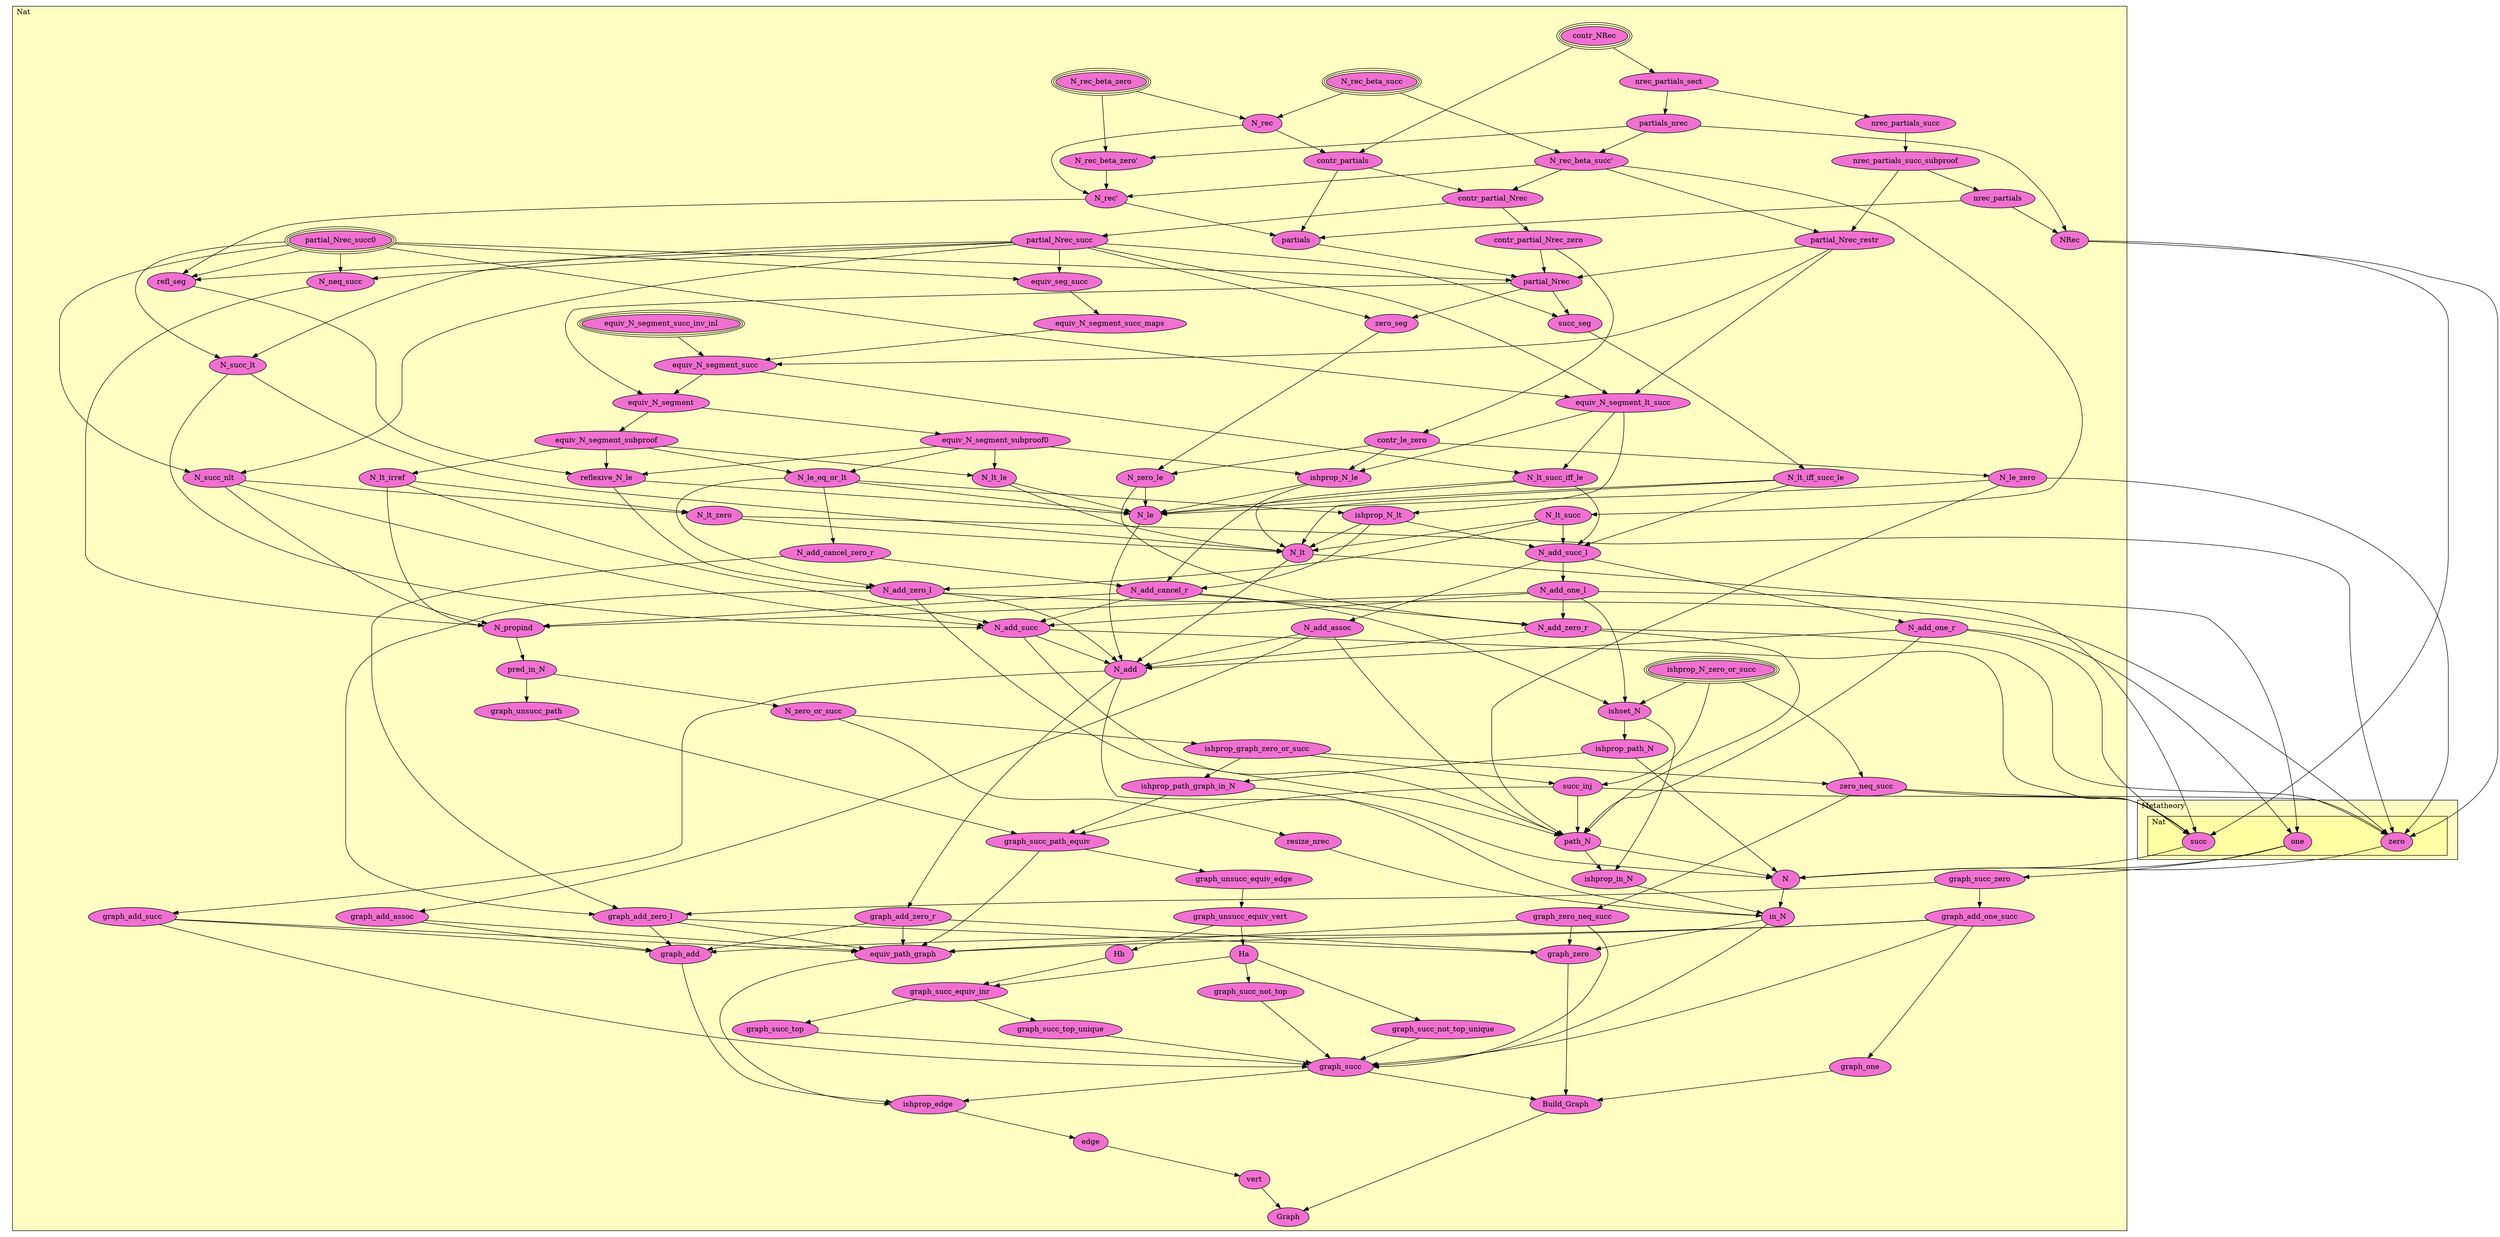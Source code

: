digraph HoTT_Metatheory_Nat {
  graph [ratio=0.5]
  node [style=filled]
Nat_contr_NRec [label="contr_NRec", URL=<Nat.html#contr_NRec>, peripheries=3, fillcolor="#F070D1"] ;
Nat_nrec_partials_sect [label="nrec_partials_sect", URL=<Nat.html#nrec_partials_sect>, fillcolor="#F070D1"] ;
Nat_partials_nrec [label="partials_nrec", URL=<Nat.html#partials_nrec>, fillcolor="#F070D1"] ;
Nat_nrec_partials_succ [label="nrec_partials_succ", URL=<Nat.html#nrec_partials_succ>, fillcolor="#F070D1"] ;
Nat_nrec_partials_succ_subproof [label="nrec_partials_succ_subproof", URL=<Nat.html#nrec_partials_succ_subproof>, fillcolor="#F070D1"] ;
Nat_nrec_partials [label="nrec_partials", URL=<Nat.html#nrec_partials>, fillcolor="#F070D1"] ;
Nat_NRec [label="NRec", URL=<Nat.html#NRec>, fillcolor="#F070D1"] ;
Nat_N_rec_beta_succ [label="N_rec_beta_succ", URL=<Nat.html#N_rec_beta_succ>, peripheries=3, fillcolor="#F070D1"] ;
Nat_N_rec_beta_zero [label="N_rec_beta_zero", URL=<Nat.html#N_rec_beta_zero>, peripheries=3, fillcolor="#F070D1"] ;
Nat_N_rec [label="N_rec", URL=<Nat.html#N_rec>, fillcolor="#F070D1"] ;
Nat_N_rec_beta_succ_ [label="N_rec_beta_succ'", URL=<Nat.html#N_rec_beta_succ'>, fillcolor="#F070D1"] ;
Nat_N_rec_beta_zero_ [label="N_rec_beta_zero'", URL=<Nat.html#N_rec_beta_zero'>, fillcolor="#F070D1"] ;
Nat_N_rec_ [label="N_rec'", URL=<Nat.html#N_rec'>, fillcolor="#F070D1"] ;
Nat_contr_partials [label="contr_partials", URL=<Nat.html#contr_partials>, fillcolor="#F070D1"] ;
Nat_partials [label="partials", URL=<Nat.html#partials>, fillcolor="#F070D1"] ;
Nat_partial_Nrec_restr [label="partial_Nrec_restr", URL=<Nat.html#partial_Nrec_restr>, fillcolor="#F070D1"] ;
Nat_contr_partial_Nrec [label="contr_partial_Nrec", URL=<Nat.html#contr_partial_Nrec>, fillcolor="#F070D1"] ;
Nat_partial_Nrec_succ [label="partial_Nrec_succ", URL=<Nat.html#partial_Nrec_succ>, fillcolor="#F070D1"] ;
Nat_partial_Nrec_succ0 [label="partial_Nrec_succ0", URL=<Nat.html#partial_Nrec_succ0>, peripheries=3, fillcolor="#F070D1"] ;
Nat_equiv_seg_succ [label="equiv_seg_succ", URL=<Nat.html#equiv_seg_succ>, fillcolor="#F070D1"] ;
Nat_equiv_N_segment_succ_maps [label="equiv_N_segment_succ_maps", URL=<Nat.html#equiv_N_segment_succ_maps>, fillcolor="#F070D1"] ;
Nat_contr_partial_Nrec_zero [label="contr_partial_Nrec_zero", URL=<Nat.html#contr_partial_Nrec_zero>, fillcolor="#F070D1"] ;
Nat_partial_Nrec [label="partial_Nrec", URL=<Nat.html#partial_Nrec>, fillcolor="#F070D1"] ;
Nat_refl_seg [label="refl_seg", URL=<Nat.html#refl_seg>, fillcolor="#F070D1"] ;
Nat_succ_seg [label="succ_seg", URL=<Nat.html#succ_seg>, fillcolor="#F070D1"] ;
Nat_zero_seg [label="zero_seg", URL=<Nat.html#zero_seg>, fillcolor="#F070D1"] ;
Nat_equiv_N_segment_lt_succ [label="equiv_N_segment_lt_succ", URL=<Nat.html#equiv_N_segment_lt_succ>, fillcolor="#F070D1"] ;
Nat_equiv_N_segment_succ_inv_inl [label="equiv_N_segment_succ_inv_inl", URL=<Nat.html#equiv_N_segment_succ_inv_inl>, peripheries=3, fillcolor="#F070D1"] ;
Nat_equiv_N_segment_succ [label="equiv_N_segment_succ", URL=<Nat.html#equiv_N_segment_succ>, fillcolor="#F070D1"] ;
Nat_equiv_N_segment [label="equiv_N_segment", URL=<Nat.html#equiv_N_segment>, fillcolor="#F070D1"] ;
Nat_equiv_N_segment_subproof0 [label="equiv_N_segment_subproof0", URL=<Nat.html#equiv_N_segment_subproof0>, fillcolor="#F070D1"] ;
Nat_equiv_N_segment_subproof [label="equiv_N_segment_subproof", URL=<Nat.html#equiv_N_segment_subproof>, fillcolor="#F070D1"] ;
Nat_N_lt_succ_iff_le [label="N_lt_succ_iff_le", URL=<Nat.html#N_lt_succ_iff_le>, fillcolor="#F070D1"] ;
Nat_N_lt_iff_succ_le [label="N_lt_iff_succ_le", URL=<Nat.html#N_lt_iff_succ_le>, fillcolor="#F070D1"] ;
Nat_N_lt_le [label="N_lt_le", URL=<Nat.html#N_lt_le>, fillcolor="#F070D1"] ;
Nat_N_succ_lt [label="N_succ_lt", URL=<Nat.html#N_succ_lt>, fillcolor="#F070D1"] ;
Nat_N_lt_succ [label="N_lt_succ", URL=<Nat.html#N_lt_succ>, fillcolor="#F070D1"] ;
Nat_N_succ_nlt [label="N_succ_nlt", URL=<Nat.html#N_succ_nlt>, fillcolor="#F070D1"] ;
Nat_N_le_eq_or_lt [label="N_le_eq_or_lt", URL=<Nat.html#N_le_eq_or_lt>, fillcolor="#F070D1"] ;
Nat_N_lt_irref [label="N_lt_irref", URL=<Nat.html#N_lt_irref>, fillcolor="#F070D1"] ;
Nat_N_lt_zero [label="N_lt_zero", URL=<Nat.html#N_lt_zero>, fillcolor="#F070D1"] ;
Nat_ishprop_N_lt [label="ishprop_N_lt", URL=<Nat.html#ishprop_N_lt>, fillcolor="#F070D1"] ;
Nat_N_lt [label="N_lt", URL=<Nat.html#N_lt>, fillcolor="#F070D1"] ;
Nat_reflexive_N_le [label="reflexive_N_le", URL=<Nat.html#reflexive_N_le>, fillcolor="#F070D1"] ;
Nat_contr_le_zero [label="contr_le_zero", URL=<Nat.html#contr_le_zero>, fillcolor="#F070D1"] ;
Nat_N_le_zero [label="N_le_zero", URL=<Nat.html#N_le_zero>, fillcolor="#F070D1"] ;
Nat_N_zero_le [label="N_zero_le", URL=<Nat.html#N_zero_le>, fillcolor="#F070D1"] ;
Nat_ishprop_N_le [label="ishprop_N_le", URL=<Nat.html#ishprop_N_le>, fillcolor="#F070D1"] ;
Nat_N_le [label="N_le", URL=<Nat.html#N_le>, fillcolor="#F070D1"] ;
Nat_N_add_succ_l [label="N_add_succ_l", URL=<Nat.html#N_add_succ_l>, fillcolor="#F070D1"] ;
Nat_N_add_one_l [label="N_add_one_l", URL=<Nat.html#N_add_one_l>, fillcolor="#F070D1"] ;
Nat_N_add_one_r [label="N_add_one_r", URL=<Nat.html#N_add_one_r>, fillcolor="#F070D1"] ;
Nat_N_add_cancel_zero_r [label="N_add_cancel_zero_r", URL=<Nat.html#N_add_cancel_zero_r>, fillcolor="#F070D1"] ;
Nat_N_add_cancel_r [label="N_add_cancel_r", URL=<Nat.html#N_add_cancel_r>, fillcolor="#F070D1"] ;
Nat_N_add_assoc [label="N_add_assoc", URL=<Nat.html#N_add_assoc>, fillcolor="#F070D1"] ;
Nat_N_add_succ [label="N_add_succ", URL=<Nat.html#N_add_succ>, fillcolor="#F070D1"] ;
Nat_N_add_zero_r [label="N_add_zero_r", URL=<Nat.html#N_add_zero_r>, fillcolor="#F070D1"] ;
Nat_N_add_zero_l [label="N_add_zero_l", URL=<Nat.html#N_add_zero_l>, fillcolor="#F070D1"] ;
Nat_N_add [label="N_add", URL=<Nat.html#N_add>, fillcolor="#F070D1"] ;
Metatheory_Nat_one [label="one", URL=<Metatheory.html#Nat.one>, fillcolor="#F070D1"] ;
Nat_graph_succ_zero [label="graph_succ_zero", URL=<Nat.html#graph_succ_zero>, fillcolor="#F070D1"] ;
Nat_graph_add_one_succ [label="graph_add_one_succ", URL=<Nat.html#graph_add_one_succ>, fillcolor="#F070D1"] ;
Nat_graph_one [label="graph_one", URL=<Nat.html#graph_one>, fillcolor="#F070D1"] ;
Nat_graph_add_assoc [label="graph_add_assoc", URL=<Nat.html#graph_add_assoc>, fillcolor="#F070D1"] ;
Nat_graph_add_succ [label="graph_add_succ", URL=<Nat.html#graph_add_succ>, fillcolor="#F070D1"] ;
Nat_graph_add_zero_l [label="graph_add_zero_l", URL=<Nat.html#graph_add_zero_l>, fillcolor="#F070D1"] ;
Nat_graph_add_zero_r [label="graph_add_zero_r", URL=<Nat.html#graph_add_zero_r>, fillcolor="#F070D1"] ;
Nat_graph_add [label="graph_add", URL=<Nat.html#graph_add>, fillcolor="#F070D1"] ;
Nat_N_neq_succ [label="N_neq_succ", URL=<Nat.html#N_neq_succ>, fillcolor="#F070D1"] ;
Nat_N_propind [label="N_propind", URL=<Nat.html#N_propind>, fillcolor="#F070D1"] ;
Nat_pred_in_N [label="pred_in_N", URL=<Nat.html#pred_in_N>, fillcolor="#F070D1"] ;
Nat_N_zero_or_succ [label="N_zero_or_succ", URL=<Nat.html#N_zero_or_succ>, fillcolor="#F070D1"] ;
Nat_ishprop_N_zero_or_succ [label="ishprop_N_zero_or_succ", URL=<Nat.html#ishprop_N_zero_or_succ>, peripheries=3, fillcolor="#F070D1"] ;
Nat_ishprop_graph_zero_or_succ [label="ishprop_graph_zero_or_succ", URL=<Nat.html#ishprop_graph_zero_or_succ>, fillcolor="#F070D1"] ;
Nat_resize_nrec [label="resize_nrec", URL=<Nat.html#resize_nrec>, fillcolor="#F070D1"] ;
Nat_zero_neq_succ [label="zero_neq_succ", URL=<Nat.html#zero_neq_succ>, fillcolor="#F070D1"] ;
Nat_graph_zero_neq_succ [label="graph_zero_neq_succ", URL=<Nat.html#graph_zero_neq_succ>, fillcolor="#F070D1"] ;
Nat_ishset_N [label="ishset_N", URL=<Nat.html#ishset_N>, fillcolor="#F070D1"] ;
Nat_ishprop_path_N [label="ishprop_path_N", URL=<Nat.html#ishprop_path_N>, fillcolor="#F070D1"] ;
Nat_ishprop_path_graph_in_N [label="ishprop_path_graph_in_N", URL=<Nat.html#ishprop_path_graph_in_N>, fillcolor="#F070D1"] ;
Nat_succ_inj [label="succ_inj", URL=<Nat.html#succ_inj>, fillcolor="#F070D1"] ;
Metatheory_Nat_succ [label="succ", URL=<Metatheory.html#Nat.succ>, fillcolor="#F070D1"] ;
Metatheory_Nat_zero [label="zero", URL=<Metatheory.html#Nat.zero>, fillcolor="#F070D1"] ;
Nat_path_N [label="path_N", URL=<Nat.html#path_N>, fillcolor="#F070D1"] ;
Nat_N [label="N", URL=<Nat.html#N>, fillcolor="#F070D1"] ;
Nat_ishprop_in_N [label="ishprop_in_N", URL=<Nat.html#ishprop_in_N>, fillcolor="#F070D1"] ;
Nat_in_N [label="in_N", URL=<Nat.html#in_N>, fillcolor="#F070D1"] ;
Nat_graph_unsucc_path [label="graph_unsucc_path", URL=<Nat.html#graph_unsucc_path>, fillcolor="#F070D1"] ;
Nat_graph_succ_path_equiv [label="graph_succ_path_equiv", URL=<Nat.html#graph_succ_path_equiv>, fillcolor="#F070D1"] ;
Nat_graph_unsucc_equiv_edge [label="graph_unsucc_equiv_edge", URL=<Nat.html#graph_unsucc_equiv_edge>, fillcolor="#F070D1"] ;
Nat_graph_unsucc_equiv_vert [label="graph_unsucc_equiv_vert", URL=<Nat.html#graph_unsucc_equiv_vert>, fillcolor="#F070D1"] ;
Nat_Hb [label="Hb", URL=<Nat.html#Hb>, fillcolor="#F070D1"] ;
Nat_Ha [label="Ha", URL=<Nat.html#Ha>, fillcolor="#F070D1"] ;
Nat_graph_succ_equiv_inr [label="graph_succ_equiv_inr", URL=<Nat.html#graph_succ_equiv_inr>, fillcolor="#F070D1"] ;
Nat_graph_succ_not_top_unique [label="graph_succ_not_top_unique", URL=<Nat.html#graph_succ_not_top_unique>, fillcolor="#F070D1"] ;
Nat_graph_succ_not_top [label="graph_succ_not_top", URL=<Nat.html#graph_succ_not_top>, fillcolor="#F070D1"] ;
Nat_graph_succ_top_unique [label="graph_succ_top_unique", URL=<Nat.html#graph_succ_top_unique>, fillcolor="#F070D1"] ;
Nat_graph_succ_top [label="graph_succ_top", URL=<Nat.html#graph_succ_top>, fillcolor="#F070D1"] ;
Nat_graph_succ [label="graph_succ", URL=<Nat.html#graph_succ>, fillcolor="#F070D1"] ;
Nat_graph_zero [label="graph_zero", URL=<Nat.html#graph_zero>, fillcolor="#F070D1"] ;
Nat_equiv_path_graph [label="equiv_path_graph", URL=<Nat.html#equiv_path_graph>, fillcolor="#F070D1"] ;
Nat_ishprop_edge [label="ishprop_edge", URL=<Nat.html#ishprop_edge>, fillcolor="#F070D1"] ;
Nat_edge [label="edge", URL=<Nat.html#edge>, fillcolor="#F070D1"] ;
Nat_vert [label="vert", URL=<Nat.html#vert>, fillcolor="#F070D1"] ;
Nat_Build_Graph [label="Build_Graph", URL=<Nat.html#Build_Graph>, fillcolor="#F070D1"] ;
Nat_Graph [label="Graph", URL=<Nat.html#Graph>, fillcolor="#F070D1"] ;
  Nat_contr_NRec -> Nat_nrec_partials_sect [] ;
  Nat_contr_NRec -> Nat_contr_partials [] ;
  Nat_nrec_partials_sect -> Nat_partials_nrec [] ;
  Nat_nrec_partials_sect -> Nat_nrec_partials_succ [] ;
  Nat_partials_nrec -> Nat_NRec [] ;
  Nat_partials_nrec -> Nat_N_rec_beta_succ_ [] ;
  Nat_partials_nrec -> Nat_N_rec_beta_zero_ [] ;
  Nat_nrec_partials_succ -> Nat_nrec_partials_succ_subproof [] ;
  Nat_nrec_partials_succ_subproof -> Nat_nrec_partials [] ;
  Nat_nrec_partials_succ_subproof -> Nat_partial_Nrec_restr [] ;
  Nat_nrec_partials -> Nat_NRec [] ;
  Nat_nrec_partials -> Nat_partials [] ;
  Nat_NRec -> Metatheory_Nat_succ [] ;
  Nat_NRec -> Metatheory_Nat_zero [] ;
  Nat_N_rec_beta_succ -> Nat_N_rec [] ;
  Nat_N_rec_beta_succ -> Nat_N_rec_beta_succ_ [] ;
  Nat_N_rec_beta_zero -> Nat_N_rec [] ;
  Nat_N_rec_beta_zero -> Nat_N_rec_beta_zero_ [] ;
  Nat_N_rec -> Nat_N_rec_ [] ;
  Nat_N_rec -> Nat_contr_partials [] ;
  Nat_N_rec_beta_succ_ -> Nat_N_rec_ [] ;
  Nat_N_rec_beta_succ_ -> Nat_partial_Nrec_restr [] ;
  Nat_N_rec_beta_succ_ -> Nat_contr_partial_Nrec [] ;
  Nat_N_rec_beta_succ_ -> Nat_N_lt_succ [] ;
  Nat_N_rec_beta_zero_ -> Nat_N_rec_ [] ;
  Nat_N_rec_ -> Nat_partials [] ;
  Nat_N_rec_ -> Nat_refl_seg [] ;
  Nat_contr_partials -> Nat_partials [] ;
  Nat_contr_partials -> Nat_contr_partial_Nrec [] ;
  Nat_partials -> Nat_partial_Nrec [] ;
  Nat_partial_Nrec_restr -> Nat_partial_Nrec [] ;
  Nat_partial_Nrec_restr -> Nat_equiv_N_segment_lt_succ [] ;
  Nat_partial_Nrec_restr -> Nat_equiv_N_segment_succ [] ;
  Nat_contr_partial_Nrec -> Nat_partial_Nrec_succ [] ;
  Nat_contr_partial_Nrec -> Nat_contr_partial_Nrec_zero [] ;
  Nat_partial_Nrec_succ -> Nat_equiv_seg_succ [] ;
  Nat_partial_Nrec_succ -> Nat_refl_seg [] ;
  Nat_partial_Nrec_succ -> Nat_succ_seg [] ;
  Nat_partial_Nrec_succ -> Nat_zero_seg [] ;
  Nat_partial_Nrec_succ -> Nat_equiv_N_segment_lt_succ [] ;
  Nat_partial_Nrec_succ -> Nat_N_succ_lt [] ;
  Nat_partial_Nrec_succ -> Nat_N_succ_nlt [] ;
  Nat_partial_Nrec_succ -> Nat_N_neq_succ [] ;
  Nat_partial_Nrec_succ0 -> Nat_equiv_seg_succ [] ;
  Nat_partial_Nrec_succ0 -> Nat_partial_Nrec [] ;
  Nat_partial_Nrec_succ0 -> Nat_refl_seg [] ;
  Nat_partial_Nrec_succ0 -> Nat_equiv_N_segment_lt_succ [] ;
  Nat_partial_Nrec_succ0 -> Nat_N_succ_lt [] ;
  Nat_partial_Nrec_succ0 -> Nat_N_succ_nlt [] ;
  Nat_partial_Nrec_succ0 -> Nat_N_neq_succ [] ;
  Nat_equiv_seg_succ -> Nat_equiv_N_segment_succ_maps [] ;
  Nat_equiv_N_segment_succ_maps -> Nat_equiv_N_segment_succ [] ;
  Nat_contr_partial_Nrec_zero -> Nat_partial_Nrec [] ;
  Nat_contr_partial_Nrec_zero -> Nat_contr_le_zero [] ;
  Nat_partial_Nrec -> Nat_succ_seg [] ;
  Nat_partial_Nrec -> Nat_zero_seg [] ;
  Nat_partial_Nrec -> Nat_equiv_N_segment [] ;
  Nat_refl_seg -> Nat_reflexive_N_le [] ;
  Nat_succ_seg -> Nat_N_lt_iff_succ_le [] ;
  Nat_zero_seg -> Nat_N_zero_le [] ;
  Nat_equiv_N_segment_lt_succ -> Nat_N_lt_succ_iff_le [] ;
  Nat_equiv_N_segment_lt_succ -> Nat_ishprop_N_lt [] ;
  Nat_equiv_N_segment_lt_succ -> Nat_ishprop_N_le [] ;
  Nat_equiv_N_segment_succ_inv_inl -> Nat_equiv_N_segment_succ [] ;
  Nat_equiv_N_segment_succ -> Nat_equiv_N_segment [] ;
  Nat_equiv_N_segment_succ -> Nat_N_lt_succ_iff_le [] ;
  Nat_equiv_N_segment -> Nat_equiv_N_segment_subproof0 [] ;
  Nat_equiv_N_segment -> Nat_equiv_N_segment_subproof [] ;
  Nat_equiv_N_segment_subproof0 -> Nat_N_lt_le [] ;
  Nat_equiv_N_segment_subproof0 -> Nat_N_le_eq_or_lt [] ;
  Nat_equiv_N_segment_subproof0 -> Nat_reflexive_N_le [] ;
  Nat_equiv_N_segment_subproof0 -> Nat_ishprop_N_le [] ;
  Nat_equiv_N_segment_subproof -> Nat_N_lt_le [] ;
  Nat_equiv_N_segment_subproof -> Nat_N_le_eq_or_lt [] ;
  Nat_equiv_N_segment_subproof -> Nat_N_lt_irref [] ;
  Nat_equiv_N_segment_subproof -> Nat_reflexive_N_le [] ;
  Nat_N_lt_succ_iff_le -> Nat_N_lt [] ;
  Nat_N_lt_succ_iff_le -> Nat_N_le [] ;
  Nat_N_lt_succ_iff_le -> Nat_N_add_succ_l [] ;
  Nat_N_lt_iff_succ_le -> Nat_N_lt [] ;
  Nat_N_lt_iff_succ_le -> Nat_N_le [] ;
  Nat_N_lt_iff_succ_le -> Nat_N_add_succ_l [] ;
  Nat_N_lt_le -> Nat_N_lt [] ;
  Nat_N_lt_le -> Nat_N_le [] ;
  Nat_N_succ_lt -> Nat_N_lt [] ;
  Nat_N_succ_lt -> Nat_N_add_succ [] ;
  Nat_N_lt_succ -> Nat_N_lt [] ;
  Nat_N_lt_succ -> Nat_N_add_succ_l [] ;
  Nat_N_lt_succ -> Nat_N_add_zero_l [] ;
  Nat_N_succ_nlt -> Nat_N_lt_zero [] ;
  Nat_N_succ_nlt -> Nat_N_add_succ [] ;
  Nat_N_succ_nlt -> Nat_N_propind [] ;
  Nat_N_le_eq_or_lt -> Nat_ishprop_N_lt [] ;
  Nat_N_le_eq_or_lt -> Nat_N_le [] ;
  Nat_N_le_eq_or_lt -> Nat_N_add_cancel_zero_r [] ;
  Nat_N_le_eq_or_lt -> Nat_N_add_zero_l [] ;
  Nat_N_lt_irref -> Nat_N_lt_zero [] ;
  Nat_N_lt_irref -> Nat_N_add_succ [] ;
  Nat_N_lt_irref -> Nat_N_propind [] ;
  Nat_N_lt_zero -> Nat_N_lt [] ;
  Nat_N_lt_zero -> Metatheory_Nat_zero [] ;
  Nat_ishprop_N_lt -> Nat_N_lt [] ;
  Nat_ishprop_N_lt -> Nat_N_add_succ_l [] ;
  Nat_ishprop_N_lt -> Nat_N_add_cancel_r [] ;
  Nat_N_lt -> Nat_N_add [] ;
  Nat_N_lt -> Metatheory_Nat_succ [] ;
  Nat_reflexive_N_le -> Nat_N_le [] ;
  Nat_reflexive_N_le -> Nat_N_add_zero_l [] ;
  Nat_contr_le_zero -> Nat_N_le_zero [] ;
  Nat_contr_le_zero -> Nat_N_zero_le [] ;
  Nat_contr_le_zero -> Nat_ishprop_N_le [] ;
  Nat_N_le_zero -> Nat_N_le [] ;
  Nat_N_le_zero -> Metatheory_Nat_zero [] ;
  Nat_N_le_zero -> Nat_path_N [] ;
  Nat_N_zero_le -> Nat_N_le [] ;
  Nat_N_zero_le -> Nat_N_add_zero_r [] ;
  Nat_ishprop_N_le -> Nat_N_le [] ;
  Nat_ishprop_N_le -> Nat_N_add_cancel_r [] ;
  Nat_N_le -> Nat_N_add [] ;
  Nat_N_add_succ_l -> Nat_N_add_one_l [] ;
  Nat_N_add_succ_l -> Nat_N_add_one_r [] ;
  Nat_N_add_succ_l -> Nat_N_add_assoc [] ;
  Nat_N_add_one_l -> Nat_N_add_succ [] ;
  Nat_N_add_one_l -> Nat_N_add_zero_r [] ;
  Nat_N_add_one_l -> Metatheory_Nat_one [] ;
  Nat_N_add_one_l -> Nat_N_propind [] ;
  Nat_N_add_one_l -> Nat_ishset_N [] ;
  Nat_N_add_one_r -> Nat_N_add [] ;
  Nat_N_add_one_r -> Metatheory_Nat_one [] ;
  Nat_N_add_one_r -> Metatheory_Nat_succ [] ;
  Nat_N_add_one_r -> Nat_path_N [] ;
  Nat_N_add_cancel_zero_r -> Nat_N_add_cancel_r [] ;
  Nat_N_add_cancel_zero_r -> Nat_graph_add_zero_l [] ;
  Nat_N_add_cancel_r -> Nat_N_add_succ [] ;
  Nat_N_add_cancel_r -> Nat_N_add_zero_r [] ;
  Nat_N_add_cancel_r -> Nat_N_propind [] ;
  Nat_N_add_cancel_r -> Nat_ishset_N [] ;
  Nat_N_add_assoc -> Nat_N_add [] ;
  Nat_N_add_assoc -> Nat_graph_add_assoc [] ;
  Nat_N_add_assoc -> Nat_path_N [] ;
  Nat_N_add_succ -> Nat_N_add [] ;
  Nat_N_add_succ -> Metatheory_Nat_succ [] ;
  Nat_N_add_succ -> Nat_path_N [] ;
  Nat_N_add_zero_r -> Nat_N_add [] ;
  Nat_N_add_zero_r -> Metatheory_Nat_zero [] ;
  Nat_N_add_zero_r -> Nat_path_N [] ;
  Nat_N_add_zero_l -> Nat_N_add [] ;
  Nat_N_add_zero_l -> Nat_graph_add_zero_l [] ;
  Nat_N_add_zero_l -> Metatheory_Nat_zero [] ;
  Nat_N_add_zero_l -> Nat_path_N [] ;
  Nat_N_add -> Nat_graph_add_succ [] ;
  Nat_N_add -> Nat_graph_add_zero_r [] ;
  Nat_N_add -> Nat_N [] ;
  Metatheory_Nat_one -> Nat_graph_succ_zero [] ;
  Metatheory_Nat_one -> Nat_N [] ;
  Nat_graph_succ_zero -> Nat_graph_add_one_succ [] ;
  Nat_graph_succ_zero -> Nat_graph_add_zero_l [] ;
  Nat_graph_add_one_succ -> Nat_graph_one [] ;
  Nat_graph_add_one_succ -> Nat_graph_add [] ;
  Nat_graph_add_one_succ -> Nat_graph_succ [] ;
  Nat_graph_add_one_succ -> Nat_equiv_path_graph [] ;
  Nat_graph_one -> Nat_Build_Graph [] ;
  Nat_graph_add_assoc -> Nat_graph_add [] ;
  Nat_graph_add_assoc -> Nat_equiv_path_graph [] ;
  Nat_graph_add_succ -> Nat_graph_add [] ;
  Nat_graph_add_succ -> Nat_graph_succ [] ;
  Nat_graph_add_succ -> Nat_equiv_path_graph [] ;
  Nat_graph_add_zero_l -> Nat_graph_add [] ;
  Nat_graph_add_zero_l -> Nat_graph_zero [] ;
  Nat_graph_add_zero_l -> Nat_equiv_path_graph [] ;
  Nat_graph_add_zero_r -> Nat_graph_add [] ;
  Nat_graph_add_zero_r -> Nat_graph_zero [] ;
  Nat_graph_add_zero_r -> Nat_equiv_path_graph [] ;
  Nat_graph_add -> Nat_ishprop_edge [] ;
  Nat_N_neq_succ -> Nat_N_propind [] ;
  Nat_N_propind -> Nat_pred_in_N [] ;
  Nat_pred_in_N -> Nat_N_zero_or_succ [] ;
  Nat_pred_in_N -> Nat_graph_unsucc_path [] ;
  Nat_N_zero_or_succ -> Nat_ishprop_graph_zero_or_succ [] ;
  Nat_N_zero_or_succ -> Nat_resize_nrec [] ;
  Nat_ishprop_N_zero_or_succ -> Nat_zero_neq_succ [] ;
  Nat_ishprop_N_zero_or_succ -> Nat_ishset_N [] ;
  Nat_ishprop_N_zero_or_succ -> Nat_succ_inj [] ;
  Nat_ishprop_graph_zero_or_succ -> Nat_zero_neq_succ [] ;
  Nat_ishprop_graph_zero_or_succ -> Nat_ishprop_path_graph_in_N [] ;
  Nat_ishprop_graph_zero_or_succ -> Nat_succ_inj [] ;
  Nat_resize_nrec -> Nat_in_N [] ;
  Nat_zero_neq_succ -> Nat_graph_zero_neq_succ [] ;
  Nat_zero_neq_succ -> Metatheory_Nat_succ [] ;
  Nat_zero_neq_succ -> Metatheory_Nat_zero [] ;
  Nat_graph_zero_neq_succ -> Nat_graph_succ [] ;
  Nat_graph_zero_neq_succ -> Nat_graph_zero [] ;
  Nat_graph_zero_neq_succ -> Nat_equiv_path_graph [] ;
  Nat_ishset_N -> Nat_ishprop_path_N [] ;
  Nat_ishset_N -> Nat_ishprop_in_N [] ;
  Nat_ishprop_path_N -> Nat_ishprop_path_graph_in_N [] ;
  Nat_ishprop_path_N -> Nat_N [] ;
  Nat_ishprop_path_graph_in_N -> Nat_in_N [] ;
  Nat_ishprop_path_graph_in_N -> Nat_graph_succ_path_equiv [] ;
  Nat_succ_inj -> Metatheory_Nat_succ [] ;
  Nat_succ_inj -> Nat_path_N [] ;
  Nat_succ_inj -> Nat_graph_succ_path_equiv [] ;
  Metatheory_Nat_succ -> Nat_N [] ;
  Metatheory_Nat_zero -> Nat_N [] ;
  Nat_path_N -> Nat_N [] ;
  Nat_path_N -> Nat_ishprop_in_N [] ;
  Nat_N -> Nat_in_N [] ;
  Nat_ishprop_in_N -> Nat_in_N [] ;
  Nat_in_N -> Nat_graph_succ [] ;
  Nat_in_N -> Nat_graph_zero [] ;
  Nat_graph_unsucc_path -> Nat_graph_succ_path_equiv [] ;
  Nat_graph_succ_path_equiv -> Nat_graph_unsucc_equiv_edge [] ;
  Nat_graph_succ_path_equiv -> Nat_equiv_path_graph [] ;
  Nat_graph_unsucc_equiv_edge -> Nat_graph_unsucc_equiv_vert [] ;
  Nat_graph_unsucc_equiv_vert -> Nat_Hb [] ;
  Nat_graph_unsucc_equiv_vert -> Nat_Ha [] ;
  Nat_Hb -> Nat_graph_succ_equiv_inr [] ;
  Nat_Ha -> Nat_graph_succ_equiv_inr [] ;
  Nat_Ha -> Nat_graph_succ_not_top_unique [] ;
  Nat_Ha -> Nat_graph_succ_not_top [] ;
  Nat_graph_succ_equiv_inr -> Nat_graph_succ_top_unique [] ;
  Nat_graph_succ_equiv_inr -> Nat_graph_succ_top [] ;
  Nat_graph_succ_not_top_unique -> Nat_graph_succ [] ;
  Nat_graph_succ_not_top -> Nat_graph_succ [] ;
  Nat_graph_succ_top_unique -> Nat_graph_succ [] ;
  Nat_graph_succ_top -> Nat_graph_succ [] ;
  Nat_graph_succ -> Nat_ishprop_edge [] ;
  Nat_graph_succ -> Nat_Build_Graph [] ;
  Nat_graph_zero -> Nat_Build_Graph [] ;
  Nat_equiv_path_graph -> Nat_ishprop_edge [] ;
  Nat_ishprop_edge -> Nat_edge [] ;
  Nat_edge -> Nat_vert [] ;
  Nat_vert -> Nat_Graph [] ;
  Nat_Build_Graph -> Nat_Graph [] ;
subgraph cluster_Nat { label="Nat"; fillcolor="#FFFFC3"; labeljust=l; style=filled 
Nat_Graph; Nat_Build_Graph; Nat_vert; Nat_edge; Nat_ishprop_edge; Nat_equiv_path_graph; Nat_graph_zero; Nat_graph_succ; Nat_graph_succ_top; Nat_graph_succ_top_unique; Nat_graph_succ_not_top; Nat_graph_succ_not_top_unique; Nat_graph_succ_equiv_inr; Nat_Ha; Nat_Hb; Nat_graph_unsucc_equiv_vert; Nat_graph_unsucc_equiv_edge; Nat_graph_succ_path_equiv; Nat_graph_unsucc_path; Nat_in_N; Nat_ishprop_in_N; Nat_N; Nat_path_N; Nat_succ_inj; Nat_ishprop_path_graph_in_N; Nat_ishprop_path_N; Nat_ishset_N; Nat_graph_zero_neq_succ; Nat_zero_neq_succ; Nat_resize_nrec; Nat_ishprop_graph_zero_or_succ; Nat_ishprop_N_zero_or_succ; Nat_N_zero_or_succ; Nat_pred_in_N; Nat_N_propind; Nat_N_neq_succ; Nat_graph_add; Nat_graph_add_zero_r; Nat_graph_add_zero_l; Nat_graph_add_succ; Nat_graph_add_assoc; Nat_graph_one; Nat_graph_add_one_succ; Nat_graph_succ_zero; Nat_N_add; Nat_N_add_zero_l; Nat_N_add_zero_r; Nat_N_add_succ; Nat_N_add_assoc; Nat_N_add_cancel_r; Nat_N_add_cancel_zero_r; Nat_N_add_one_r; Nat_N_add_one_l; Nat_N_add_succ_l; Nat_N_le; Nat_ishprop_N_le; Nat_N_zero_le; Nat_N_le_zero; Nat_contr_le_zero; Nat_reflexive_N_le; Nat_N_lt; Nat_ishprop_N_lt; Nat_N_lt_zero; Nat_N_lt_irref; Nat_N_le_eq_or_lt; Nat_N_succ_nlt; Nat_N_lt_succ; Nat_N_succ_lt; Nat_N_lt_le; Nat_N_lt_iff_succ_le; Nat_N_lt_succ_iff_le; Nat_equiv_N_segment_subproof; Nat_equiv_N_segment_subproof0; Nat_equiv_N_segment; Nat_equiv_N_segment_succ; Nat_equiv_N_segment_succ_inv_inl; Nat_equiv_N_segment_lt_succ; Nat_zero_seg; Nat_succ_seg; Nat_refl_seg; Nat_partial_Nrec; Nat_contr_partial_Nrec_zero; Nat_equiv_N_segment_succ_maps; Nat_equiv_seg_succ; Nat_partial_Nrec_succ0; Nat_partial_Nrec_succ; Nat_contr_partial_Nrec; Nat_partial_Nrec_restr; Nat_partials; Nat_contr_partials; Nat_N_rec_; Nat_N_rec_beta_zero_; Nat_N_rec_beta_succ_; Nat_N_rec; Nat_N_rec_beta_zero; Nat_N_rec_beta_succ; Nat_NRec; Nat_nrec_partials; Nat_nrec_partials_succ_subproof; Nat_nrec_partials_succ; Nat_partials_nrec; Nat_nrec_partials_sect; Nat_contr_NRec; };
subgraph cluster_Metatheory { label="Metatheory"; fillcolor="#FFFFC3"; labeljust=l; style=filled 
subgraph cluster_Metatheory_Nat { label="Nat"; fillcolor="#FFFFA3"; labeljust=l; style=filled 
Metatheory_Nat_zero; Metatheory_Nat_succ; Metatheory_Nat_one; };
};
} /* END */
